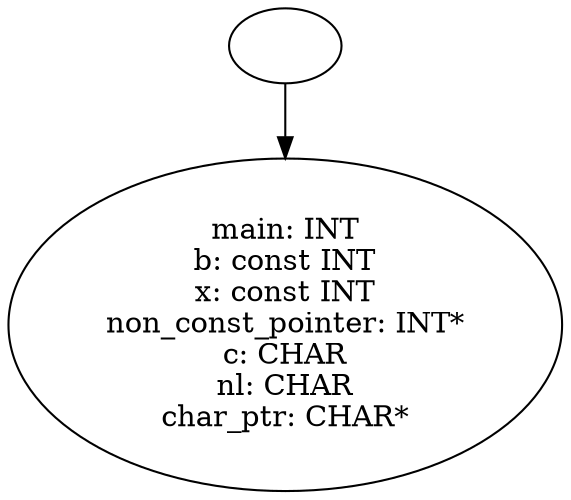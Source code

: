 digraph AST {
  "131430721619904" [label=""];
  "131430721619904" -> "131430721619808";
  "131430721619808" [label="main: INT
b: const INT
x: const INT
non_const_pointer: INT*
c: CHAR
nl: CHAR
char_ptr: CHAR*"];
}
